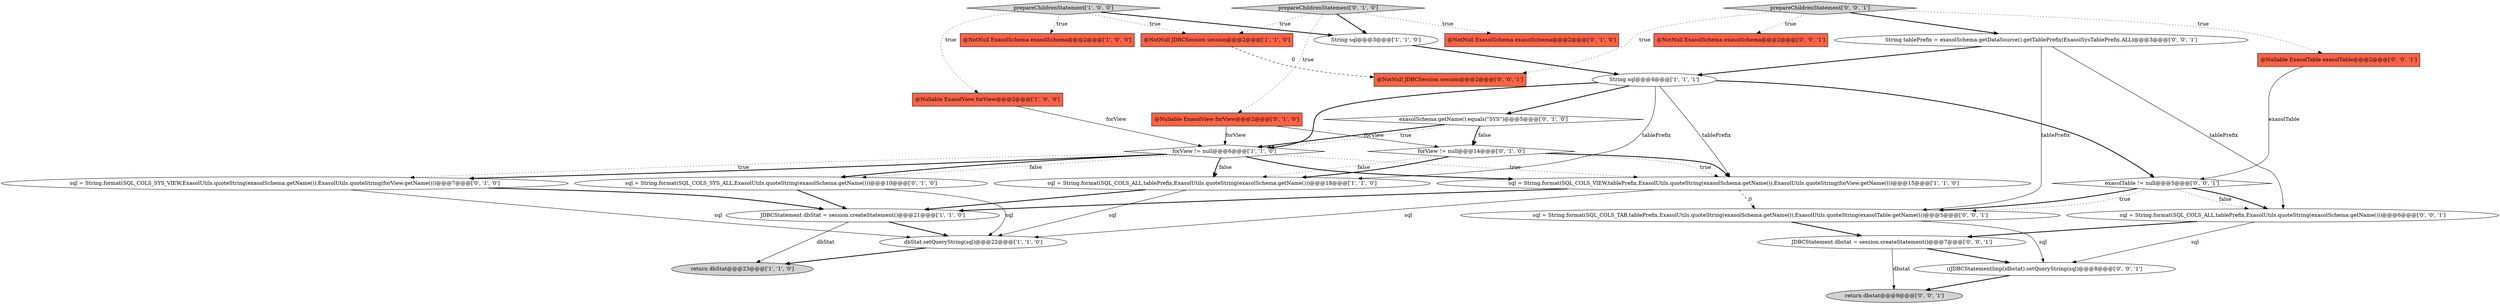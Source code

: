 digraph {
2 [style = filled, label = "@NotNull ExasolSchema exasolSchema@@@2@@@['1', '0', '0']", fillcolor = tomato, shape = box image = "AAA0AAABBB1BBB"];
23 [style = filled, label = "prepareChildrenStatement['0', '0', '1']", fillcolor = lightgray, shape = diamond image = "AAA0AAABBB3BBB"];
4 [style = filled, label = "forView != null@@@6@@@['1', '1', '0']", fillcolor = white, shape = diamond image = "AAA0AAABBB1BBB"];
9 [style = filled, label = "dbStat.setQueryString(sql)@@@22@@@['1', '1', '0']", fillcolor = white, shape = ellipse image = "AAA0AAABBB1BBB"];
19 [style = filled, label = "exasolTable != null@@@5@@@['0', '0', '1']", fillcolor = white, shape = diamond image = "AAA0AAABBB3BBB"];
10 [style = filled, label = "@NotNull JDBCSession session@@@2@@@['1', '1', '0']", fillcolor = tomato, shape = box image = "AAA0AAABBB1BBB"];
16 [style = filled, label = "sql = String.format(SQL_COLS_SYS_VIEW,ExasolUtils.quoteString(exasolSchema.getName()),ExasolUtils.quoteString(forView.getName()))@@@7@@@['0', '1', '0']", fillcolor = white, shape = ellipse image = "AAA1AAABBB2BBB"];
11 [style = filled, label = "JDBCStatement dbStat = session.createStatement()@@@21@@@['1', '1', '0']", fillcolor = white, shape = ellipse image = "AAA0AAABBB1BBB"];
0 [style = filled, label = "sql = String.format(SQL_COLS_ALL,tablePrefix,ExasolUtils.quoteString(exasolSchema.getName()))@@@18@@@['1', '1', '0']", fillcolor = white, shape = ellipse image = "AAA0AAABBB1BBB"];
24 [style = filled, label = "sql = String.format(SQL_COLS_TAB,tablePrefix,ExasolUtils.quoteString(exasolSchema.getName()),ExasolUtils.quoteString(exasolTable.getName()))@@@5@@@['0', '0', '1']", fillcolor = white, shape = ellipse image = "AAA0AAABBB3BBB"];
26 [style = filled, label = "@Nullable ExasolTable exasolTable@@@2@@@['0', '0', '1']", fillcolor = tomato, shape = box image = "AAA0AAABBB3BBB"];
28 [style = filled, label = "@NotNull JDBCSession session@@@2@@@['0', '0', '1']", fillcolor = tomato, shape = box image = "AAA0AAABBB3BBB"];
8 [style = filled, label = "prepareChildrenStatement['1', '0', '0']", fillcolor = lightgray, shape = diamond image = "AAA0AAABBB1BBB"];
22 [style = filled, label = "@NotNull ExasolSchema exasolSchema@@@2@@@['0', '0', '1']", fillcolor = tomato, shape = box image = "AAA0AAABBB3BBB"];
7 [style = filled, label = "return dbStat@@@23@@@['1', '1', '0']", fillcolor = lightgray, shape = ellipse image = "AAA0AAABBB1BBB"];
15 [style = filled, label = "sql = String.format(SQL_COLS_SYS_ALL,ExasolUtils.quoteString(exasolSchema.getName()))@@@10@@@['0', '1', '0']", fillcolor = white, shape = ellipse image = "AAA1AAABBB2BBB"];
17 [style = filled, label = "forView != null@@@14@@@['0', '1', '0']", fillcolor = white, shape = diamond image = "AAA1AAABBB2BBB"];
3 [style = filled, label = "String sql@@@4@@@['1', '1', '1']", fillcolor = white, shape = ellipse image = "AAA0AAABBB1BBB"];
20 [style = filled, label = "JDBCStatement dbstat = session.createStatement()@@@7@@@['0', '0', '1']", fillcolor = white, shape = ellipse image = "AAA0AAABBB3BBB"];
12 [style = filled, label = "exasolSchema.getName().equals(\"SYS\")@@@5@@@['0', '1', '0']", fillcolor = white, shape = diamond image = "AAA1AAABBB2BBB"];
25 [style = filled, label = "((JDBCStatementImpl)dbstat).setQueryString(sql)@@@8@@@['0', '0', '1']", fillcolor = white, shape = ellipse image = "AAA0AAABBB3BBB"];
1 [style = filled, label = "String sql@@@3@@@['1', '1', '0']", fillcolor = white, shape = ellipse image = "AAA0AAABBB1BBB"];
5 [style = filled, label = "sql = String.format(SQL_COLS_VIEW,tablePrefix,ExasolUtils.quoteString(exasolSchema.getName()),ExasolUtils.quoteString(forView.getName()))@@@15@@@['1', '1', '0']", fillcolor = white, shape = ellipse image = "AAA0AAABBB1BBB"];
13 [style = filled, label = "@Nullable ExasolView forView@@@2@@@['0', '1', '0']", fillcolor = tomato, shape = box image = "AAA0AAABBB2BBB"];
29 [style = filled, label = "sql = String.format(SQL_COLS_ALL,tablePrefix,ExasolUtils.quoteString(exasolSchema.getName()))@@@6@@@['0', '0', '1']", fillcolor = white, shape = ellipse image = "AAA0AAABBB3BBB"];
18 [style = filled, label = "prepareChildrenStatement['0', '1', '0']", fillcolor = lightgray, shape = diamond image = "AAA0AAABBB2BBB"];
6 [style = filled, label = "@Nullable ExasolView forView@@@2@@@['1', '0', '0']", fillcolor = tomato, shape = box image = "AAA0AAABBB1BBB"];
27 [style = filled, label = "String tablePrefix = exasolSchema.getDataSource().getTablePrefix(ExasolSysTablePrefix.ALL)@@@3@@@['0', '0', '1']", fillcolor = white, shape = ellipse image = "AAA0AAABBB3BBB"];
14 [style = filled, label = "@NotNull ExasolSchema exasolSchema@@@2@@@['0', '1', '0']", fillcolor = tomato, shape = box image = "AAA0AAABBB2BBB"];
21 [style = filled, label = "return dbstat@@@9@@@['0', '0', '1']", fillcolor = lightgray, shape = ellipse image = "AAA0AAABBB3BBB"];
8->10 [style = dotted, label="true"];
19->29 [style = dotted, label="false"];
27->24 [style = solid, label="tablePrefix"];
5->24 [style = dashed, label="0"];
13->17 [style = solid, label="forView"];
29->25 [style = solid, label="sql"];
10->28 [style = dashed, label="0"];
4->16 [style = dotted, label="true"];
6->4 [style = solid, label="forView"];
4->16 [style = bold, label=""];
27->3 [style = bold, label=""];
24->20 [style = bold, label=""];
19->24 [style = dotted, label="true"];
4->0 [style = dotted, label="false"];
4->5 [style = bold, label=""];
12->4 [style = bold, label=""];
8->6 [style = dotted, label="true"];
17->0 [style = dotted, label="false"];
11->9 [style = bold, label=""];
8->2 [style = dotted, label="true"];
3->5 [style = solid, label="tablePrefix"];
19->24 [style = bold, label=""];
23->26 [style = dotted, label="true"];
0->11 [style = bold, label=""];
9->7 [style = bold, label=""];
18->13 [style = dotted, label="true"];
20->25 [style = bold, label=""];
8->1 [style = bold, label=""];
25->21 [style = bold, label=""];
12->17 [style = dotted, label="false"];
18->14 [style = dotted, label="true"];
27->29 [style = solid, label="tablePrefix"];
23->22 [style = dotted, label="true"];
24->25 [style = solid, label="sql"];
1->3 [style = bold, label=""];
12->17 [style = bold, label=""];
16->9 [style = solid, label="sql"];
19->29 [style = bold, label=""];
12->4 [style = dotted, label="true"];
15->11 [style = bold, label=""];
5->11 [style = bold, label=""];
3->12 [style = bold, label=""];
0->9 [style = solid, label="sql"];
5->9 [style = solid, label="sql"];
3->19 [style = bold, label=""];
3->0 [style = solid, label="tablePrefix"];
4->5 [style = dotted, label="true"];
26->19 [style = solid, label="exasolTable"];
18->10 [style = dotted, label="true"];
11->7 [style = solid, label="dbStat"];
18->1 [style = bold, label=""];
23->28 [style = dotted, label="true"];
4->15 [style = bold, label=""];
17->0 [style = bold, label=""];
17->5 [style = dotted, label="true"];
16->11 [style = bold, label=""];
20->21 [style = solid, label="dbstat"];
4->15 [style = dotted, label="false"];
15->9 [style = solid, label="sql"];
3->4 [style = bold, label=""];
17->5 [style = bold, label=""];
4->0 [style = bold, label=""];
29->20 [style = bold, label=""];
23->27 [style = bold, label=""];
13->4 [style = solid, label="forView"];
}
